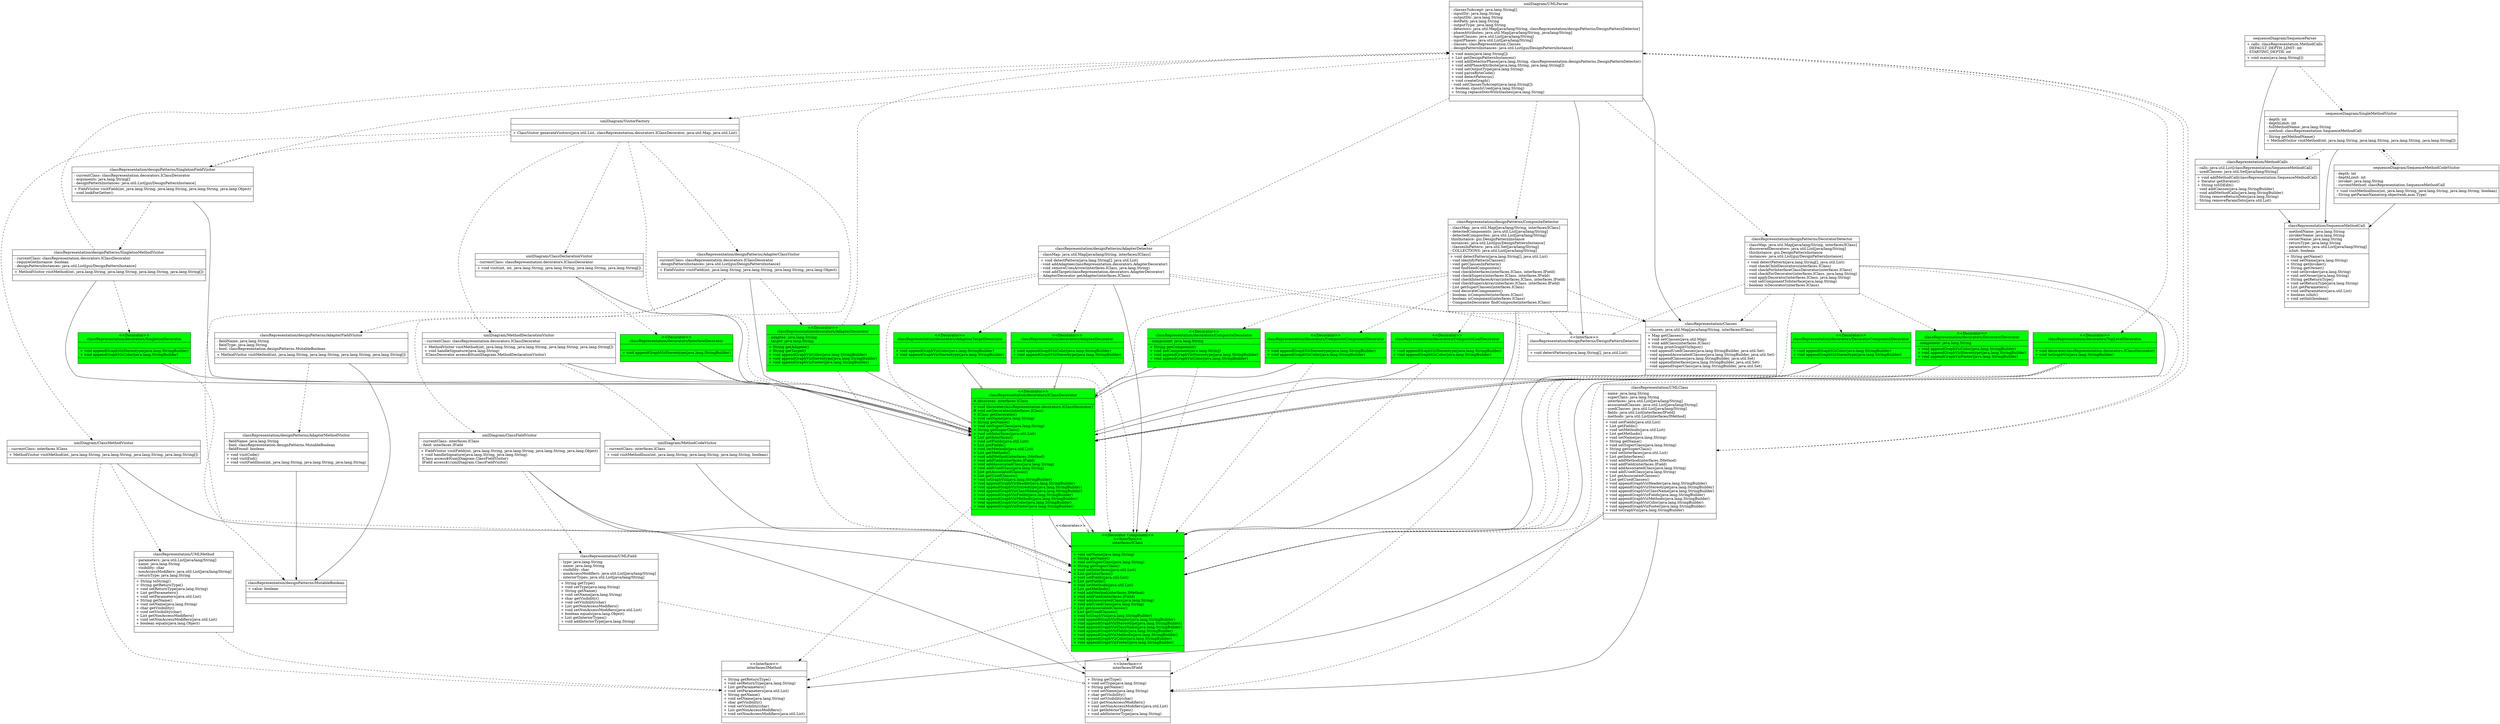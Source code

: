 digraph UML {

	node [
		shape = "record"
	]

	UMLParser [
		label = "{umlDiagram/UMLParser|- classesToAccept: java.lang.String[]\l- inputDir: java.lang.String\l- outputDir: java.lang.String\l- dotPath: java.lang.String\l- outputType: java.lang.String\l- detectors: java.util.Map[java/lang/String, classRepresentation/designPatterns/DesignPatternDetector]\l- phaseAttributes: java.util.Map[java/lang/String, java/lang/String]\l- inputClasses: java.util.List[java/lang/String]\l- inputPhases: java.util.List[java/lang/String]\l- classes: classRepresentation.Classes\l- designPatternInstances: java.util.List[gui/DesignPatternInstance]\l|+ void main(java.lang.String[])\l+ List getDesignPatternInstances()\l+ void addDetectorPhase(java.lang.String, classRepresentation.designPatterns.DesignPatternDetector)\l+ void addPhaseAttribute(java.lang.String, java.lang.String[])\l+ void setOutputType(java.lang.String)\l+ void parseByteCode()\l+ void detectPatterns()\l+ void createGraph()\l- void setClassesToAccept(java.lang.String[])\l+ boolean classIsUsed(java.lang.String)\l+ String replaceDotsWithSlashes(java.lang.String)\l|}"
		
	]

	AdapterDecorator [
		label = "{\<\<Decorator\>\>\nclassRepresentation/decorators/AdapterDecorator|- adaptee: java.lang.String\l- target: java.lang.String\l|+ String getAdaptee()\l+ String getTarget()\l+ void appendGraphVizColor(java.lang.StringBuilder)\l+ void appendGraphVizStereotype(java.lang.StringBuilder)\l+ void appendGraphVizFooter(java.lang.StringBuilder)\l|}"
		style=filled
		fillcolor=green
	]

	IMethod [
		label = "{\<\<Interface\>\>\ninterfaces/IMethod||+ String getReturnType()\l+ void setReturnType(java.lang.String)\l+ List getParameters()\l+ void setParameters(java.util.List)\l+ String getName()\l+ void setName(java.lang.String)\l+ char getVisibility()\l+ void setVisibility(char)\l+ List getNonAccessModifiers()\l+ void setNonAccessModifiers(java.util.List)\l|}"
		
	]

	UMLField [
		label = "{classRepresentation/UMLField|- type: java.lang.String\l- name: java.lang.String\l- visibility: char\l- nonAccessModifiers: java.util.List[java/lang/String]\l- interiorTypes: java.util.List[java/lang/String]\l|+ String getType()\l+ void setType(java.lang.String)\l+ String getName()\l+ void setName(java.lang.String)\l+ char getVisibility()\l+ void setVisibility(char)\l+ List getNonAccessModifiers()\l+ void setNonAccessModifiers(java.util.List)\l+ boolean equals(java.lang.Object)\l+ List getInteriorTypes()\l+ void addInteriorType(java.lang.String)\l|}"
		
	]

	CompositeDecorator [
		label = "{\<\<Decorator\>\>\nclassRepresentation/decorators/CompositeDecorator|- component: java.lang.String\l|+ String getComponent()\l+ void setComponent(java.lang.String)\l+ void appendGraphVizStereotype(java.lang.StringBuilder)\l+ void appendGraphVizColor(java.lang.StringBuilder)\l|}"
		style=filled
		fillcolor=green
	]

	IClassDecorator [
		label = "{\<\<Decorator\>\>\nclassRepresentation/decorators/IClassDecorator|# decorates: interfaces.IClass\l|+ void decorate(classRepresentation.decorators.IClassDecorator)\l# void setDecorates(interfaces.IClass)\l+ IClass getDecorates()\l+ void setName(java.lang.String)\l+ String getName()\l+ void setSuperClass(java.lang.String)\l+ String getSuperClass()\l+ void setInterfaces(java.util.List)\l+ List getInterfaces()\l+ void setFields(java.util.List)\l+ List getFields()\l+ void setMethods(java.util.List)\l+ List getMethods()\l+ void addMethod(interfaces.IMethod)\l+ void addField(interfaces.IField)\l+ void addAssociatedClass(java.lang.String)\l+ void addUsedClass(java.lang.String)\l+ List getAssociatedClasses()\l+ List getUsedClasses()\l+ void toGraphViz(java.lang.StringBuilder)\l+ void appendGraphVizHeader(java.lang.StringBuilder)\l+ void appendGraphVizStereotype(java.lang.StringBuilder)\l+ void appendGraphVizClassName(java.lang.StringBuilder)\l+ void appendGraphVizFields(java.lang.StringBuilder)\l+ void appendGraphVizMethods(java.lang.StringBuilder)\l+ void appendGraphVizColor(java.lang.StringBuilder)\l+ void appendGraphVizFooter(java.lang.StringBuilder)\l|}"
		style=filled
		fillcolor=green
	]

	IClassDecorator -> IClass [label = "\<\<decorates\>\>"]

	MethodCalls [
		label = "{classRepresentation/MethodCalls|- calls: java.util.List[classRepresentation/SequenceMethodCall]\l- usedClasses: java.util.Set[java/lang/String]\l|+ void addMethodCall(classRepresentation.SequenceMethodCall)\l+ Iterator getIterator()\l+ String toSDEdit()\l- void addClasses(java.lang.StringBuilder)\l- void addMethodCalls(java.lang.StringBuilder)\l- String removeReturnDots(java.lang.String)\l- String removeParamDots(java.util.List)\l|}"
		
	]

	TopLevelDecorator [
		label = "{\<\<Decorator\>\>\nclassRepresentation/decorators/TopLevelDecorator||+ void decorate(classRepresentation.decorators.IClassDecorator)\l+ void toGraphViz(java.lang.StringBuilder)\l|}"
		style=filled
		fillcolor=green
	]

	IClass [
		label = "{\<\<Decorator Component\>\>\n\<\<Interface\>\>\ninterfaces/IClass||+ void setName(java.lang.String)\l+ String getName()\l+ void setSuperClass(java.lang.String)\l+ String getSuperClass()\l+ void setInterfaces(java.util.List)\l+ List getInterfaces()\l+ void setFields(java.util.List)\l+ List getFields()\l+ void setMethods(java.util.List)\l+ List getMethods()\l+ void addMethod(interfaces.IMethod)\l+ void addField(interfaces.IField)\l+ void addAssociatedClass(java.lang.String)\l+ void addUsedClass(java.lang.String)\l+ List getAssociatedClasses()\l+ List getUsedClasses()\l+ void toGraphViz(java.lang.StringBuilder)\l+ void appendGraphVizHeader(java.lang.StringBuilder)\l+ void appendGraphVizStereotype(java.lang.StringBuilder)\l+ void appendGraphVizClassName(java.lang.StringBuilder)\l+ void appendGraphVizFields(java.lang.StringBuilder)\l+ void appendGraphVizMethods(java.lang.StringBuilder)\l+ void appendGraphVizColor(java.lang.StringBuilder)\l+ void appendGraphVizFooter(java.lang.StringBuilder)\l|}"
		style=filled
		fillcolor=green

	]

	ClassDeclarationVisitor [
		label = "{umlDiagram/ClassDeclarationVisitor|- currentClass: classRepresentation.decorators.IClassDecorator\l|+ void visit(int, int, java.lang.String, java.lang.String, java.lang.String, java.lang.String[])\l|}"
		
	]

	SequenceMethodCall [
		label = "{classRepresentation/SequenceMethodCall|- methodName: java.lang.String\l- invokerName: java.lang.String\l- ownerName: java.lang.String\l- returnType: java.lang.String\l- parameters: java.util.List[java/lang/String]\l- isInit: boolean\l|+ String getName()\l+ void setName(java.lang.String)\l+ String getInvoker()\l+ String getOwner()\l+ void setInvoker(java.lang.String)\l+ void setOwner(java.lang.String)\l+ String getReturnType()\l+ void setReturnType(java.lang.String)\l+ List getParameters()\l+ void setParameters(java.util.List)\l+ boolean isInit()\l+ void setInit(boolean)\l|}"
		
	]

	AdapteeDecorator [
		label = "{\<\<Decorator\>\>\nclassRepresentation/decorators/AdapteeDecorator||+ void appendGraphVizColor(java.lang.StringBuilder)\l+ void appendGraphVizStereotype(java.lang.StringBuilder)\l|}"
		style=filled
		fillcolor=green
	]

	AdapterFieldVisitor [
		label = "{classRepresentation/designPatterns/AdapterFieldVisitor|- fieldName: java.lang.String\l- fieldType: java.lang.String\l- bool: classRepresentation.designPatterns.MutableBoolean\l|+ MethodVisitor visitMethod(int, java.lang.String, java.lang.String, java.lang.String, java.lang.String[])\l|}"
		
	]

	InterfaceDecorator [
		label = "{\<\<Decorator\>\>\nclassRepresentation/decorators/InterfaceDecorator||+ void appendGraphVizStereotype(java.lang.StringBuilder)\l|}"
		style=filled
		fillcolor=green
	]

	AdaptionTargetDecorator [
		label = "{\<\<Decorator\>\>\nclassRepresentation/decorators/AdaptionTargetDecorator||+ void appendGraphVizColor(java.lang.StringBuilder)\l+ void appendGraphVizStereotype(java.lang.StringBuilder)\l|}"
		style=filled
		fillcolor=green
	]

	CompositeComponentDecorator [
		label = "{\<\<Decorator\>\>\nclassRepresentation/decorators/CompositeComponentDecorator||+ void appendGraphVizStereotype(java.lang.StringBuilder)\l+ void appendGraphVizColor(java.lang.StringBuilder)\l|}"
		style=filled
		fillcolor=green
	]

	CompositeDetector [
		label = "{classRepresentation/designPatterns/CompositeDetector|- classMap: java.util.Map[java/lang/String, interfaces/IClass]\l- detectedComponents: java.util.List[java/lang/String]\l- detectedComposites: java.util.List[java/lang/String]\l  thisInstance: gui.DesignPatternInstance\l  instances: java.util.List[gui/DesignPatternInstance]\l- classesInPattern: java.util.Set[java/lang/String]\l- COLLECTIONS: java.util.List[java/lang/String]\l|+ void detectPattern(java.lang.String[], java.util.List)\l- void identifyPatternClasses()\l- void getClassesInPattern()\l- void findSeedComposites()\l- void checkInterfaces(interfaces.IClass, interfaces.IField)\l- void checkSupers(interfaces.IClass, interfaces.IField)\l- void checkInterfacesArray(interfaces.IClass, interfaces.IField)\l- void checkSupersArray(interfaces.IClass, interfaces.IField)\l- List getSuperClasses(interfaces.IClass)\l- void decorateComponents()\l- boolean isComposite(interfaces.IClass)\l- boolean isComponent(interfaces.IClass)\l- CompositeDecorator findComposite(interfaces.IClass)\l|}"
		
	]

	Classes [
		label = "{classRepresentation/Classes|- classes: java.util.Map[java/lang/String, interfaces/IClass]\l|+ Map getClasses()\l+ void setClasses(java.util.Map)\l+ void addClass(interfaces.IClass)\l+ String printGraphVizInput()\l- void appendUsedClasses(java.lang.StringBuilder, java.util.Set)\l- void appendAssociatedClasses(java.lang.StringBuilder, java.util.Set)\l- void appendClasses(java.lang.StringBuilder, java.util.Set)\l- void appendInterfaces(java.lang.StringBuilder, java.util.Set)\l- void appendSuperClass(java.lang.StringBuilder, java.util.Set)\l|}"
		
	]

	UMLClass [
		label = "{classRepresentation/UMLClass|- name: java.lang.String\l- superClass: java.lang.String\l- interfaces: java.util.List[java/lang/String]\l- associatedClasses: java.util.List[java/lang/String]\l- usedClasses: java.util.List[java/lang/String]\l- fields: java.util.List[interfaces/IField]\l- methods: java.util.List[interfaces/IMethod]\l|+ void setFields(java.util.List)\l+ List getFields()\l+ void setMethods(java.util.List)\l+ List getMethods()\l+ void setName(java.lang.String)\l+ String getName()\l+ void setSuperClass(java.lang.String)\l+ String getSuperClass()\l+ void setInterfaces(java.util.List)\l+ List getInterfaces()\l+ void addMethod(interfaces.IMethod)\l+ void addField(interfaces.IField)\l+ void addAssociatedClass(java.lang.String)\l+ void addUsedClass(java.lang.String)\l+ List getAssociatedClasses()\l+ List getUsedClasses()\l+ void appendGraphVizHeader(java.lang.StringBuilder)\l+ void appendGraphVizStereotype(java.lang.StringBuilder)\l+ void appendGraphVizClassName(java.lang.StringBuilder)\l+ void appendGraphVizFields(java.lang.StringBuilder)\l+ void appendGraphVizMethods(java.lang.StringBuilder)\l+ void appendGraphVizColor(java.lang.StringBuilder)\l+ void appendGraphVizFooter(java.lang.StringBuilder)\l+ void toGraphViz(java.lang.StringBuilder)\l|}"
		
	]

	SingletonFieldVisitor [
		label = "{classRepresentation/designPatterns/SingletonFieldVisitor|- currentClass: classRepresentation.decorators.IClassDecorator\l- arguments: java.lang.String[]\l- designPatternInstances: java.util.List[gui/DesignPatternInstance]\l|+ FieldVisitor visitField(int, java.lang.String, java.lang.String, java.lang.String, java.lang.Object)\l- void lookForGetter()\l|}"
		
	]

	DesignPatternDetector [
		label = "{\<\<Interface\>\>\nclassRepresentation/designPatterns/DesignPatternDetector||+ void detectPattern(java.lang.String[], java.util.List)\l|}"
		
	]

	DecoratorDetector [
		label = "{classRepresentation/designPatterns/DecoratorDetector|- classMap: java.util.Map[java/lang/String, interfaces/IClass]\l- discoveredDecorators: java.util.List[java/lang/String]\l- thisInstance: gui.DesignPatternInstance\l- instances: java.util.List[gui/DesignPatternInstance]\l|+ void detectPattern(java.lang.String[], java.util.List)\l- void checkChildDecorators(interfaces.IClass)\l- void checkForInterfaceClassDecorator(interfaces.IClass)\l- void checkForDecorator(interfaces.IClass, java.lang.String)\l- void applyDecorator(interfaces.IClass, java.lang.String)\l- void setComponentToInterface(java.lang.String)\l- boolean isDecorator(interfaces.IClass)\l|}"
		
	]

	AdapterMethodVisitor [
		label = "{classRepresentation/designPatterns/AdapterMethodVisitor|- fieldName: java.lang.String\l- bool: classRepresentation.designPatterns.MutableBoolean\l- fieldFound: boolean\l|+ void visitCode()\l+ void visitEnd()\l+ void visitFieldInsn(int, java.lang.String, java.lang.String, java.lang.String)\l|}"
		
	]

	DecoratorComponentDecorator [
		label = "{\<\<Decorator\>\>\nclassRepresentation/decorators/DecoratorComponentDecorator||+ void appendGraphVizColor(java.lang.StringBuilder)\l+ void appendGraphVizStereotype(java.lang.StringBuilder)\l|}"
		style=filled
		fillcolor=green
	]

	AdapterClassVisitor [
		label = "{classRepresentation/designPatterns/AdapterClassVisitor|  currentClass: classRepresentation.decorators.IClassDecorator\l  designPatternInstances: java.util.List[gui/DesignPatternInstance]\l|+ FieldVisitor visitField(int, java.lang.String, java.lang.String, java.lang.String, java.lang.Object)\l|}"
		
	]

	AdapterDetector [
		label = "{classRepresentation/designPatterns/AdapterDetector|- classMap: java.util.Map[java/lang/String, interfaces/IClass]\l|+ void detectPattern(java.lang.String[], java.util.List)\l- void addAdaptee(classRepresentation.decorators.AdapterDecorator)\l- void removeUsesArrow(interfaces.IClass, java.lang.String)\l- void addTarget(classRepresentation.decorators.AdapterDecorator)\l- AdapterDecorator getAdapter(interfaces.IClass)\l|}"
		
	]

	SequenceParser [
		label = "{sequenceDiagram/SequenceParser|+ calls: classRepresentation.MethodCalls\l- DEFAULT_DEPTH_LIMIT: int\l- STARTING_DEPTH: int\l|+ void main(java.lang.String[])\l|}"
		
	]

	MethodCodeVisitor [
		label = "{umlDiagram/MethodCodeVisitor|- currentClass: interfaces.IClass\l|+ void visitMethodInsn(int, java.lang.String, java.lang.String, java.lang.String, boolean)\l|}"
		
	]

	SingleMethodVisitor [
		label = "{sequenceDiagram/SingleMethodVisitor|- depth: int\l- depthLimit: int\l- fullMethodName: java.lang.String\l- method: classRepresentation.SequenceMethodCall\l|- String getMethodName()\l+ MethodVisitor visitMethod(int, java.lang.String, java.lang.String, java.lang.String, java.lang.String[])\l|}"
		
	]

	SequenceMethodCodeVisitor [
		label = "{sequenceDiagram/SequenceMethodCodeVisitor|- depth: int\l- depthLimit: int\l- invoker: java.lang.String\l- currentMethod: classRepresentation.SequenceMethodCall\l|+ void visitMethodInsn(int, java.lang.String, java.lang.String, java.lang.String, boolean)\l- String getParamName(org.objectweb.asm.Type)\l|}"
		
	]

	MutableBoolean [
		label = "{classRepresentation/designPatterns/MutableBoolean|+ value: boolean\l||}"
		
	]

	SingletonMethodVisitor [
		label = "{classRepresentation/designPatterns/SingletonMethodVisitor|- currentClass: classRepresentation.decorators.IClassDecorator\l- requireGetInstance: boolean\l- designPatternInstances: java.util.List[gui/DesignPatternInstance]\l|+ MethodVisitor visitMethod(int, java.lang.String, java.lang.String, java.lang.String, java.lang.String[])\l|}"
		
	]

	ClassFieldVisitor [
		label = "{umlDiagram/ClassFieldVisitor|- currentClass: interfaces.IClass\l- field: interfaces.IField\l|+ FieldVisitor visitField(int, java.lang.String, java.lang.String, java.lang.String, java.lang.Object)\l+ void handleSignature(java.lang.String, java.lang.String)\l  IClass access$0(umlDiagram.ClassFieldVisitor)\l  IField access$1(umlDiagram.ClassFieldVisitor)\l|}"
		
	]

	ClassMethodVisitor [
		label = "{umlDiagram/ClassMethodVisitor|- currentClass: interfaces.IClass\l|+ MethodVisitor visitMethod(int, java.lang.String, java.lang.String, java.lang.String, java.lang.String[])\l|}"
		
	]

	CompositeLeafDecorator [
		label = "{\<\<Decorator\>\>\nclassRepresentation/decorators/CompositeLeafDecorator||+ void appendGraphVizStereotype(java.lang.StringBuilder)\l+ void appendGraphVizColor(java.lang.StringBuilder)\l|}"
		style=filled
		fillcolor=green
	]

	VisitorFactory [
		label = "{umlDiagram/VisitorFactory||+ ClassVisitor generateVisitors(java.util.List, classRepresentation.decorators.IClassDecorator, java.util.Map, java.util.List)\l|}"
		
	]

	MethodDeclarationVisitor [
		label = "{umlDiagram/MethodDeclarationVisitor|- currentClass: classRepresentation.decorators.IClassDecorator\l|+ MethodVisitor visitMethod(int, java.lang.String, java.lang.String, java.lang.String, java.lang.String[])\l+ void handleSignature(java.lang.String)\l  IClassDecorator access$0(umlDiagram.MethodDeclarationVisitor)\l|}"
		
	]

	IField [
		label = "{\<\<Interface\>\>\ninterfaces/IField||+ String getType()\l+ void setType(java.lang.String)\l+ String getName()\l+ void setName(java.lang.String)\l+ char getVisibility()\l+ void setVisibility(char)\l+ List getNonAccessModifiers()\l+ void setNonAccessModifiers(java.util.List)\l+ List getInteriorTypes()\l+ void addInteriorType(java.lang.String)\l|}"
		
	]

	DecoratorDecorator [
		label = "{\<\<Decorator\>\>\nclassRepresentation/decorators/DecoratorDecorator|- component: java.lang.String\l|+ void appendGraphVizColor(java.lang.StringBuilder)\l+ void appendGraphVizStereotype(java.lang.StringBuilder)\l+ void appendGraphVizFooter(java.lang.StringBuilder)\l|}"
		style=filled
		fillcolor=green
	]

	SingletonDecorator [
		label = "{\<\<Decorator\>\>\nclassRepresentation/decorators/SingletonDecorator||+ void appendGraphVizStereotype(java.lang.StringBuilder)\l+ void appendGraphVizColor(java.lang.StringBuilder)\l|}"
		style=filled
		fillcolor=green
	]

	UMLMethod [
		label = "{classRepresentation/UMLMethod|- parameters: java.util.List[java/lang/String]\l- name: java.lang.String\l- visibility: char\l- nonAccessModifiers: java.util.List[java/lang/String]\l- returnType: java.lang.String\l|+ String toString()\l+ String getReturnType()\l+ void setReturnType(java.lang.String)\l+ List getParameters()\l+ void setParameters(java.util.List)\l+ String getName()\l+ void setName(java.lang.String)\l+ char getVisibility()\l+ void setVisibility(char)\l+ List getNonAccessModifiers()\l+ void setNonAccessModifiers(java.util.List)\l+ boolean equals(java.lang.Object)\l|}"
		
	]

	edge [
		arrowhead = "empty"
	]

	AdapterDecorator -> IClassDecorator

	CompositeDecorator -> IClassDecorator

	TopLevelDecorator -> IClassDecorator

	AdapteeDecorator -> IClassDecorator

	InterfaceDecorator -> IClassDecorator

	AdaptionTargetDecorator -> IClassDecorator

	CompositeComponentDecorator -> IClassDecorator

	DecoratorComponentDecorator -> IClassDecorator

	CompositeLeafDecorator -> IClassDecorator

	DecoratorDecorator -> IClassDecorator

	SingletonDecorator -> IClassDecorator

	edge [
		style = "dashed"
	]

	UMLField -> IField

	IClassDecorator -> IClass

	CompositeDetector -> DesignPatternDetector

	UMLClass -> IClass

	DecoratorDetector -> DesignPatternDetector

	AdapterDetector -> DesignPatternDetector

	UMLMethod -> IMethod

	edge [
		arrowhead = "normal" style = "solid"
	]

	UMLParser -> DesignPatternDetector

	UMLParser -> Classes

	IClassDecorator -> IClass

	MethodCalls -> SequenceMethodCall

	ClassDeclarationVisitor -> IClassDecorator

	AdapterFieldVisitor -> MutableBoolean

	CompositeDetector -> IClass

	Classes -> IClass

	UMLClass -> IField

	UMLClass -> IMethod

	SingletonFieldVisitor -> IClassDecorator

	DecoratorDetector -> IClass

	AdapterMethodVisitor -> MutableBoolean

	AdapterClassVisitor -> IClassDecorator

	AdapterDetector -> IClass

	SequenceParser -> MethodCalls

	MethodCodeVisitor -> IClass

	SingleMethodVisitor -> SequenceMethodCall

	SequenceMethodCodeVisitor -> SequenceMethodCall

	SingletonMethodVisitor -> IClassDecorator

	ClassFieldVisitor -> IClass

	ClassFieldVisitor -> IField

	ClassMethodVisitor -> IClass

	MethodDeclarationVisitor -> IClassDecorator

	edge [
		arrowhead = "normal" style = "dashed"
	]

	UMLParser -> DecoratorDetector

	UMLParser -> AdapterDetector

	UMLParser -> CompositeDetector

	UMLParser -> UMLClass

	UMLParser -> TopLevelDecorator

	UMLParser -> VisitorFactory

	AdapterDecorator -> IClass

	AdapterDecorator -> UMLParser

	CompositeDecorator -> IClass

	IClassDecorator -> IField

	IClassDecorator -> IMethod

	TopLevelDecorator -> IClass

	TopLevelDecorator -> IClassDecorator

	IClass -> IField

	IClass -> IMethod

	ClassDeclarationVisitor -> InterfaceDecorator

	AdapteeDecorator -> IClass

	AdapterFieldVisitor -> AdapterMethodVisitor

	InterfaceDecorator -> IClass

	AdaptionTargetDecorator -> IClass

	CompositeComponentDecorator -> IClass

	CompositeDetector -> Classes

	CompositeDetector -> IField

	CompositeDetector -> CompositeDecorator

	CompositeDetector -> IClassDecorator

	CompositeDetector -> CompositeLeafDecorator

	CompositeDetector -> CompositeComponentDecorator

	UMLClass -> UMLParser

	SingletonFieldVisitor -> UMLParser

	SingletonFieldVisitor -> SingletonMethodVisitor

	DecoratorDetector -> Classes

	DecoratorDetector -> IField

	DecoratorDetector -> DecoratorDecorator

	DecoratorDetector -> IClassDecorator

	DecoratorDetector -> DecoratorComponentDecorator

	DecoratorComponentDecorator -> IClass

	AdapterClassVisitor -> MutableBoolean

	AdapterClassVisitor -> AdapterFieldVisitor

	AdapterClassVisitor -> AdapterDecorator

	AdapterDetector -> Classes

	AdapterDetector -> AdapterDecorator

	AdapterDetector -> AdapteeDecorator

	AdapterDetector -> IClassDecorator

	AdapterDetector -> AdaptionTargetDecorator

	SequenceParser -> SingleMethodVisitor

	SingleMethodVisitor -> SequenceMethodCodeVisitor

	SingleMethodVisitor -> MethodCalls

	SequenceMethodCodeVisitor -> SingleMethodVisitor

	SingletonMethodVisitor -> UMLParser

	SingletonMethodVisitor -> SingletonDecorator

	ClassFieldVisitor -> UMLField

	ClassMethodVisitor -> UMLMethod

	ClassMethodVisitor -> IMethod

	CompositeLeafDecorator -> IClass

	VisitorFactory -> IClassDecorator

	VisitorFactory -> ClassDeclarationVisitor

	VisitorFactory -> ClassFieldVisitor

	VisitorFactory -> ClassMethodVisitor

	VisitorFactory -> MethodDeclarationVisitor

	VisitorFactory -> SingletonFieldVisitor

	VisitorFactory -> AdapterClassVisitor

	MethodDeclarationVisitor -> MethodCodeVisitor

	DecoratorDecorator -> IClass

	SingletonDecorator -> IClass

}